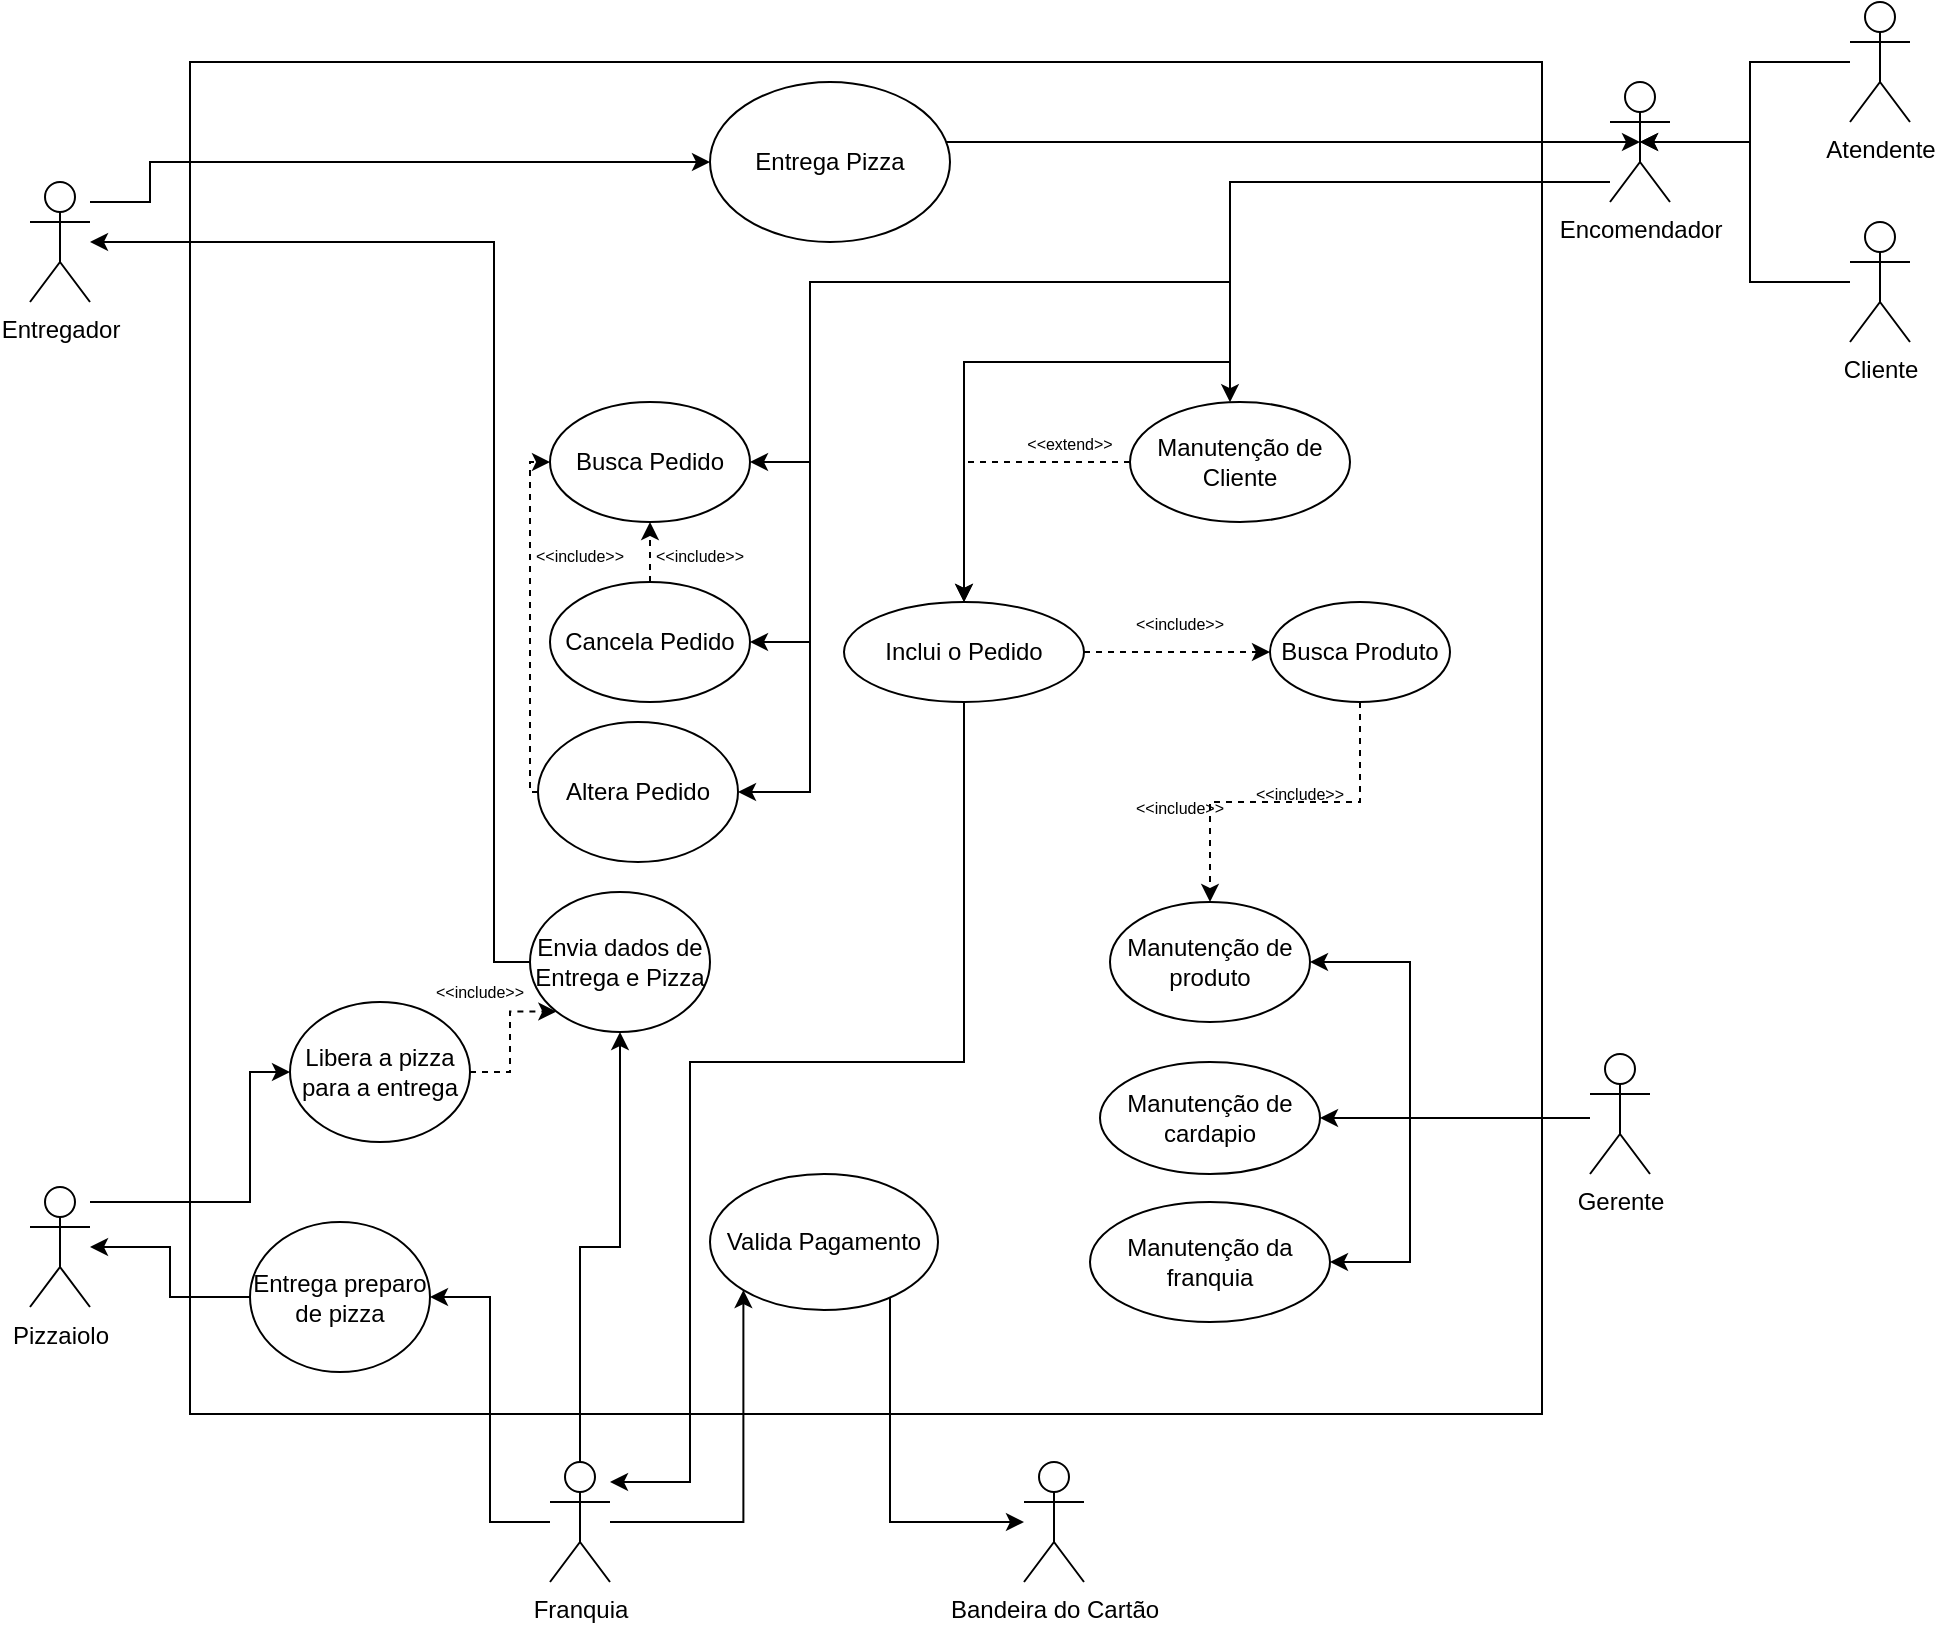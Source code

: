 <mxfile version="13.2.1" type="github"><diagram id="EOpBuk-sTPT0EWG9hBvZ" name="Page-1"><mxGraphModel dx="1114" dy="1006" grid="1" gridSize="10" guides="1" tooltips="1" connect="1" arrows="1" fold="1" page="1" pageScale="1" pageWidth="827" pageHeight="1169" math="0" shadow="0"><root><mxCell id="0"/><mxCell id="1" parent="0"/><mxCell id="HynmXbzRXjjz-D_6zb8a-1" value="" style="whiteSpace=wrap;html=1;aspect=fixed;" vertex="1" parent="1"><mxGeometry x="140" y="80" width="676" height="676" as="geometry"/></mxCell><mxCell id="HynmXbzRXjjz-D_6zb8a-16" style="edgeStyle=orthogonalEdgeStyle;rounded=0;orthogonalLoop=1;jettySize=auto;html=1;entryX=0.5;entryY=0;entryDx=0;entryDy=0;" edge="1" parent="1" source="HynmXbzRXjjz-D_6zb8a-6" target="HynmXbzRXjjz-D_6zb8a-15"><mxGeometry relative="1" as="geometry"><Array as="points"><mxPoint x="660" y="140"/><mxPoint x="660" y="230"/><mxPoint x="527" y="230"/></Array></mxGeometry></mxCell><mxCell id="HynmXbzRXjjz-D_6zb8a-43" style="edgeStyle=orthogonalEdgeStyle;rounded=0;orthogonalLoop=1;jettySize=auto;html=1;" edge="1" parent="1" source="HynmXbzRXjjz-D_6zb8a-6" target="HynmXbzRXjjz-D_6zb8a-42"><mxGeometry relative="1" as="geometry"><Array as="points"><mxPoint x="660" y="140"/><mxPoint x="660" y="190"/><mxPoint x="450" y="190"/><mxPoint x="450" y="280"/></Array></mxGeometry></mxCell><mxCell id="HynmXbzRXjjz-D_6zb8a-45" style="edgeStyle=orthogonalEdgeStyle;rounded=0;orthogonalLoop=1;jettySize=auto;html=1;" edge="1" parent="1" source="HynmXbzRXjjz-D_6zb8a-6" target="HynmXbzRXjjz-D_6zb8a-44"><mxGeometry relative="1" as="geometry"><Array as="points"><mxPoint x="660" y="140"/><mxPoint x="660" y="190"/><mxPoint x="450" y="190"/><mxPoint x="450" y="370"/></Array></mxGeometry></mxCell><mxCell id="HynmXbzRXjjz-D_6zb8a-54" style="edgeStyle=orthogonalEdgeStyle;rounded=0;orthogonalLoop=1;jettySize=auto;html=1;" edge="1" parent="1" source="HynmXbzRXjjz-D_6zb8a-6" target="HynmXbzRXjjz-D_6zb8a-38"><mxGeometry relative="1" as="geometry"><Array as="points"><mxPoint x="660" y="140"/></Array></mxGeometry></mxCell><mxCell id="HynmXbzRXjjz-D_6zb8a-61" style="edgeStyle=orthogonalEdgeStyle;rounded=0;orthogonalLoop=1;jettySize=auto;html=1;entryX=1;entryY=0.5;entryDx=0;entryDy=0;" edge="1" parent="1" source="HynmXbzRXjjz-D_6zb8a-6" target="HynmXbzRXjjz-D_6zb8a-48"><mxGeometry relative="1" as="geometry"><Array as="points"><mxPoint x="660" y="140"/><mxPoint x="660" y="190"/><mxPoint x="450" y="190"/><mxPoint x="450" y="445"/></Array></mxGeometry></mxCell><mxCell id="HynmXbzRXjjz-D_6zb8a-6" value="Encomendador" style="shape=umlActor;verticalLabelPosition=bottom;labelBackgroundColor=#ffffff;verticalAlign=top;html=1;outlineConnect=0;" vertex="1" parent="1"><mxGeometry x="850" y="90" width="30" height="60" as="geometry"/></mxCell><mxCell id="HynmXbzRXjjz-D_6zb8a-75" style="edgeStyle=orthogonalEdgeStyle;rounded=0;orthogonalLoop=1;jettySize=auto;html=1;entryX=0;entryY=1;entryDx=0;entryDy=0;" edge="1" parent="1" source="HynmXbzRXjjz-D_6zb8a-7" target="HynmXbzRXjjz-D_6zb8a-70"><mxGeometry relative="1" as="geometry"/></mxCell><mxCell id="HynmXbzRXjjz-D_6zb8a-81" style="edgeStyle=orthogonalEdgeStyle;rounded=0;orthogonalLoop=1;jettySize=auto;html=1;" edge="1" parent="1" source="HynmXbzRXjjz-D_6zb8a-7" target="HynmXbzRXjjz-D_6zb8a-80"><mxGeometry relative="1" as="geometry"/></mxCell><mxCell id="HynmXbzRXjjz-D_6zb8a-84" style="edgeStyle=orthogonalEdgeStyle;rounded=0;orthogonalLoop=1;jettySize=auto;html=1;entryX=1;entryY=0.5;entryDx=0;entryDy=0;" edge="1" parent="1" source="HynmXbzRXjjz-D_6zb8a-7" target="HynmXbzRXjjz-D_6zb8a-83"><mxGeometry relative="1" as="geometry"/></mxCell><mxCell id="HynmXbzRXjjz-D_6zb8a-7" value="Franquia" style="shape=umlActor;verticalLabelPosition=bottom;labelBackgroundColor=#ffffff;verticalAlign=top;html=1;outlineConnect=0;" vertex="1" parent="1"><mxGeometry x="320" y="780" width="30" height="60" as="geometry"/></mxCell><mxCell id="HynmXbzRXjjz-D_6zb8a-21" style="edgeStyle=orthogonalEdgeStyle;rounded=0;orthogonalLoop=1;jettySize=auto;html=1;" edge="1" parent="1" source="HynmXbzRXjjz-D_6zb8a-8" target="HynmXbzRXjjz-D_6zb8a-20"><mxGeometry relative="1" as="geometry"><Array as="points"><mxPoint x="750" y="608"/><mxPoint x="750" y="680"/></Array></mxGeometry></mxCell><mxCell id="HynmXbzRXjjz-D_6zb8a-23" style="edgeStyle=orthogonalEdgeStyle;rounded=0;orthogonalLoop=1;jettySize=auto;html=1;entryX=1;entryY=0.5;entryDx=0;entryDy=0;" edge="1" parent="1" source="HynmXbzRXjjz-D_6zb8a-8" target="HynmXbzRXjjz-D_6zb8a-22"><mxGeometry relative="1" as="geometry"><Array as="points"><mxPoint x="770" y="608"/><mxPoint x="770" y="608"/></Array></mxGeometry></mxCell><mxCell id="HynmXbzRXjjz-D_6zb8a-26" style="edgeStyle=orthogonalEdgeStyle;rounded=0;orthogonalLoop=1;jettySize=auto;html=1;entryX=1;entryY=0.5;entryDx=0;entryDy=0;" edge="1" parent="1" source="HynmXbzRXjjz-D_6zb8a-8" target="HynmXbzRXjjz-D_6zb8a-24"><mxGeometry relative="1" as="geometry"><Array as="points"><mxPoint x="750" y="608"/><mxPoint x="750" y="530"/></Array></mxGeometry></mxCell><mxCell id="HynmXbzRXjjz-D_6zb8a-8" value="Gerente" style="shape=umlActor;verticalLabelPosition=bottom;labelBackgroundColor=#ffffff;verticalAlign=top;html=1;outlineConnect=0;" vertex="1" parent="1"><mxGeometry x="840" y="576" width="30" height="60" as="geometry"/></mxCell><mxCell id="HynmXbzRXjjz-D_6zb8a-53" style="edgeStyle=orthogonalEdgeStyle;rounded=0;orthogonalLoop=1;jettySize=auto;html=1;" edge="1" parent="1" source="HynmXbzRXjjz-D_6zb8a-15" target="HynmXbzRXjjz-D_6zb8a-7"><mxGeometry relative="1" as="geometry"><Array as="points"><mxPoint x="527" y="580"/><mxPoint x="390" y="580"/><mxPoint x="390" y="790"/></Array></mxGeometry></mxCell><mxCell id="HynmXbzRXjjz-D_6zb8a-60" style="edgeStyle=orthogonalEdgeStyle;rounded=0;orthogonalLoop=1;jettySize=auto;html=1;dashed=1;" edge="1" parent="1" source="HynmXbzRXjjz-D_6zb8a-15" target="HynmXbzRXjjz-D_6zb8a-27"><mxGeometry relative="1" as="geometry"/></mxCell><mxCell id="HynmXbzRXjjz-D_6zb8a-15" value="Inclui o Pedido" style="ellipse;whiteSpace=wrap;html=1;" vertex="1" parent="1"><mxGeometry x="467" y="350" width="120" height="50" as="geometry"/></mxCell><mxCell id="HynmXbzRXjjz-D_6zb8a-20" value="Manutenção da franquia" style="ellipse;whiteSpace=wrap;html=1;" vertex="1" parent="1"><mxGeometry x="590" y="650" width="120" height="60" as="geometry"/></mxCell><mxCell id="HynmXbzRXjjz-D_6zb8a-22" value="Manutenção de cardapio" style="ellipse;whiteSpace=wrap;html=1;" vertex="1" parent="1"><mxGeometry x="595" y="580" width="110" height="56" as="geometry"/></mxCell><mxCell id="HynmXbzRXjjz-D_6zb8a-24" value="Manutenção de produto" style="ellipse;whiteSpace=wrap;html=1;" vertex="1" parent="1"><mxGeometry x="600" y="500" width="100" height="60" as="geometry"/></mxCell><mxCell id="HynmXbzRXjjz-D_6zb8a-34" style="edgeStyle=orthogonalEdgeStyle;rounded=0;orthogonalLoop=1;jettySize=auto;html=1;dashed=1;" edge="1" parent="1" source="HynmXbzRXjjz-D_6zb8a-27" target="HynmXbzRXjjz-D_6zb8a-24"><mxGeometry relative="1" as="geometry"><Array as="points"/></mxGeometry></mxCell><mxCell id="HynmXbzRXjjz-D_6zb8a-27" value="Busca Produto" style="ellipse;whiteSpace=wrap;html=1;" vertex="1" parent="1"><mxGeometry x="680" y="350" width="90" height="50" as="geometry"/></mxCell><mxCell id="HynmXbzRXjjz-D_6zb8a-30" value="&lt;font style=&quot;font-size: 8px&quot;&gt;&amp;lt;&amp;lt;include&amp;gt;&amp;gt;&lt;/font&gt;" style="text;html=1;strokeColor=none;fillColor=none;align=center;verticalAlign=middle;whiteSpace=wrap;rounded=0;" vertex="1" parent="1"><mxGeometry x="620" y="354" width="30" height="12" as="geometry"/></mxCell><mxCell id="HynmXbzRXjjz-D_6zb8a-58" value="&lt;font style=&quot;font-size: 8px&quot;&gt;&amp;lt;&amp;lt;include&amp;gt;&amp;gt;&lt;/font&gt;" style="text;html=1;strokeColor=none;fillColor=none;align=center;verticalAlign=middle;whiteSpace=wrap;rounded=0;" vertex="1" parent="1"><mxGeometry x="620" y="446" width="30" height="12" as="geometry"/></mxCell><mxCell id="HynmXbzRXjjz-D_6zb8a-35" value="&lt;font style=&quot;font-size: 8px&quot;&gt;&amp;lt;&amp;lt;include&amp;gt;&amp;gt;&lt;/font&gt;" style="text;html=1;strokeColor=none;fillColor=none;align=center;verticalAlign=middle;whiteSpace=wrap;rounded=0;" vertex="1" parent="1"><mxGeometry x="680" y="439" width="30" height="12" as="geometry"/></mxCell><mxCell id="HynmXbzRXjjz-D_6zb8a-41" style="edgeStyle=orthogonalEdgeStyle;rounded=0;orthogonalLoop=1;jettySize=auto;html=1;dashed=1;" edge="1" parent="1" source="HynmXbzRXjjz-D_6zb8a-38" target="HynmXbzRXjjz-D_6zb8a-15"><mxGeometry relative="1" as="geometry"/></mxCell><mxCell id="HynmXbzRXjjz-D_6zb8a-38" value="Manutenção de Cliente" style="ellipse;whiteSpace=wrap;html=1;" vertex="1" parent="1"><mxGeometry x="610" y="250" width="110" height="60" as="geometry"/></mxCell><mxCell id="HynmXbzRXjjz-D_6zb8a-40" value="&lt;span style=&quot;font-size: 8px&quot;&gt;&amp;lt;&amp;lt;extend&amp;gt;&amp;gt;&lt;br&gt;&lt;/span&gt;" style="text;html=1;strokeColor=none;fillColor=none;align=center;verticalAlign=middle;whiteSpace=wrap;rounded=0;" vertex="1" parent="1"><mxGeometry x="565" y="264" width="30" height="12" as="geometry"/></mxCell><mxCell id="HynmXbzRXjjz-D_6zb8a-42" value="Busca Pedido" style="ellipse;whiteSpace=wrap;html=1;" vertex="1" parent="1"><mxGeometry x="320" y="250" width="100" height="60" as="geometry"/></mxCell><mxCell id="HynmXbzRXjjz-D_6zb8a-46" style="edgeStyle=orthogonalEdgeStyle;rounded=0;orthogonalLoop=1;jettySize=auto;html=1;exitX=0.5;exitY=0;exitDx=0;exitDy=0;dashed=1;entryX=0.5;entryY=1;entryDx=0;entryDy=0;" edge="1" parent="1" source="HynmXbzRXjjz-D_6zb8a-44" target="HynmXbzRXjjz-D_6zb8a-42"><mxGeometry relative="1" as="geometry"><mxPoint x="370" y="320" as="targetPoint"/><Array as="points"><mxPoint x="370" y="330"/><mxPoint x="370" y="330"/></Array></mxGeometry></mxCell><mxCell id="HynmXbzRXjjz-D_6zb8a-44" value="Cancela Pedido" style="ellipse;whiteSpace=wrap;html=1;" vertex="1" parent="1"><mxGeometry x="320" y="340" width="100" height="60" as="geometry"/></mxCell><mxCell id="HynmXbzRXjjz-D_6zb8a-47" value="&lt;font style=&quot;font-size: 8px&quot;&gt;&amp;lt;&amp;lt;include&amp;gt;&amp;gt;&lt;/font&gt;" style="text;html=1;strokeColor=none;fillColor=none;align=center;verticalAlign=middle;whiteSpace=wrap;rounded=0;" vertex="1" parent="1"><mxGeometry x="380" y="320" width="30" height="12" as="geometry"/></mxCell><mxCell id="HynmXbzRXjjz-D_6zb8a-50" style="edgeStyle=orthogonalEdgeStyle;rounded=0;orthogonalLoop=1;jettySize=auto;html=1;dashed=1;" edge="1" parent="1" source="HynmXbzRXjjz-D_6zb8a-48" target="HynmXbzRXjjz-D_6zb8a-42"><mxGeometry relative="1" as="geometry"><Array as="points"><mxPoint x="310" y="445"/><mxPoint x="310" y="280"/></Array></mxGeometry></mxCell><mxCell id="HynmXbzRXjjz-D_6zb8a-48" value="Altera Pedido" style="ellipse;whiteSpace=wrap;html=1;" vertex="1" parent="1"><mxGeometry x="314" y="410" width="100" height="70" as="geometry"/></mxCell><mxCell id="HynmXbzRXjjz-D_6zb8a-51" value="&lt;font style=&quot;font-size: 8px&quot;&gt;&amp;lt;&amp;lt;include&amp;gt;&amp;gt;&lt;/font&gt;" style="text;html=1;strokeColor=none;fillColor=none;align=center;verticalAlign=middle;whiteSpace=wrap;rounded=0;" vertex="1" parent="1"><mxGeometry x="320" y="320" width="30" height="12" as="geometry"/></mxCell><mxCell id="HynmXbzRXjjz-D_6zb8a-67" style="edgeStyle=orthogonalEdgeStyle;rounded=0;orthogonalLoop=1;jettySize=auto;html=1;entryX=0.5;entryY=0.5;entryDx=0;entryDy=0;entryPerimeter=0;" edge="1" parent="1" source="HynmXbzRXjjz-D_6zb8a-64" target="HynmXbzRXjjz-D_6zb8a-6"><mxGeometry relative="1" as="geometry"><Array as="points"><mxPoint x="920" y="80"/><mxPoint x="920" y="120"/></Array></mxGeometry></mxCell><mxCell id="HynmXbzRXjjz-D_6zb8a-64" value="Atendente" style="shape=umlActor;verticalLabelPosition=bottom;labelBackgroundColor=#ffffff;verticalAlign=top;html=1;outlineConnect=0;" vertex="1" parent="1"><mxGeometry x="970" y="50" width="30" height="60" as="geometry"/></mxCell><mxCell id="HynmXbzRXjjz-D_6zb8a-66" style="edgeStyle=orthogonalEdgeStyle;rounded=0;orthogonalLoop=1;jettySize=auto;html=1;entryX=0.5;entryY=0.5;entryDx=0;entryDy=0;entryPerimeter=0;" edge="1" parent="1" source="HynmXbzRXjjz-D_6zb8a-65" target="HynmXbzRXjjz-D_6zb8a-6"><mxGeometry relative="1" as="geometry"><Array as="points"><mxPoint x="920" y="190"/><mxPoint x="920" y="120"/></Array></mxGeometry></mxCell><mxCell id="HynmXbzRXjjz-D_6zb8a-65" value="Cliente" style="shape=umlActor;verticalLabelPosition=bottom;labelBackgroundColor=#ffffff;verticalAlign=top;html=1;outlineConnect=0;" vertex="1" parent="1"><mxGeometry x="970" y="160" width="30" height="60" as="geometry"/></mxCell><mxCell id="HynmXbzRXjjz-D_6zb8a-86" style="edgeStyle=orthogonalEdgeStyle;rounded=0;orthogonalLoop=1;jettySize=auto;html=1;entryX=0;entryY=0.5;entryDx=0;entryDy=0;" edge="1" parent="1" source="HynmXbzRXjjz-D_6zb8a-68" target="HynmXbzRXjjz-D_6zb8a-79"><mxGeometry relative="1" as="geometry"><Array as="points"><mxPoint x="170" y="650"/><mxPoint x="170" y="585"/></Array></mxGeometry></mxCell><mxCell id="HynmXbzRXjjz-D_6zb8a-68" value="Pizzaiolo" style="shape=umlActor;verticalLabelPosition=bottom;labelBackgroundColor=#ffffff;verticalAlign=top;html=1;outlineConnect=0;" vertex="1" parent="1"><mxGeometry x="60" y="642.5" width="30" height="60" as="geometry"/></mxCell><mxCell id="HynmXbzRXjjz-D_6zb8a-87" style="edgeStyle=orthogonalEdgeStyle;rounded=0;orthogonalLoop=1;jettySize=auto;html=1;" edge="1" parent="1" source="HynmXbzRXjjz-D_6zb8a-69" target="HynmXbzRXjjz-D_6zb8a-77"><mxGeometry relative="1" as="geometry"><Array as="points"><mxPoint x="120" y="150"/><mxPoint x="120" y="130"/></Array></mxGeometry></mxCell><mxCell id="HynmXbzRXjjz-D_6zb8a-69" value="Entregador" style="shape=umlActor;verticalLabelPosition=bottom;labelBackgroundColor=#ffffff;verticalAlign=top;html=1;outlineConnect=0;" vertex="1" parent="1"><mxGeometry x="60" y="140" width="30" height="60" as="geometry"/></mxCell><mxCell id="HynmXbzRXjjz-D_6zb8a-76" style="edgeStyle=orthogonalEdgeStyle;rounded=0;orthogonalLoop=1;jettySize=auto;html=1;" edge="1" parent="1" source="HynmXbzRXjjz-D_6zb8a-70" target="HynmXbzRXjjz-D_6zb8a-73"><mxGeometry relative="1" as="geometry"><Array as="points"><mxPoint x="490" y="810"/></Array></mxGeometry></mxCell><mxCell id="HynmXbzRXjjz-D_6zb8a-70" value="Valida Pagamento" style="ellipse;whiteSpace=wrap;html=1;" vertex="1" parent="1"><mxGeometry x="400" y="636" width="114" height="68" as="geometry"/></mxCell><mxCell id="HynmXbzRXjjz-D_6zb8a-73" value="Bandeira do Cartão" style="shape=umlActor;verticalLabelPosition=bottom;labelBackgroundColor=#ffffff;verticalAlign=top;html=1;outlineConnect=0;" vertex="1" parent="1"><mxGeometry x="557" y="780" width="30" height="60" as="geometry"/></mxCell><mxCell id="HynmXbzRXjjz-D_6zb8a-78" style="edgeStyle=orthogonalEdgeStyle;rounded=0;orthogonalLoop=1;jettySize=auto;html=1;entryX=0.5;entryY=0.5;entryDx=0;entryDy=0;entryPerimeter=0;" edge="1" parent="1" source="HynmXbzRXjjz-D_6zb8a-77" target="HynmXbzRXjjz-D_6zb8a-6"><mxGeometry relative="1" as="geometry"><Array as="points"><mxPoint x="610" y="120"/><mxPoint x="610" y="120"/></Array></mxGeometry></mxCell><mxCell id="HynmXbzRXjjz-D_6zb8a-77" value="Entrega Pizza" style="ellipse;whiteSpace=wrap;html=1;" vertex="1" parent="1"><mxGeometry x="400" y="90" width="120" height="80" as="geometry"/></mxCell><mxCell id="HynmXbzRXjjz-D_6zb8a-89" style="edgeStyle=orthogonalEdgeStyle;rounded=0;orthogonalLoop=1;jettySize=auto;html=1;entryX=0;entryY=1;entryDx=0;entryDy=0;dashed=1;" edge="1" parent="1" source="HynmXbzRXjjz-D_6zb8a-79" target="HynmXbzRXjjz-D_6zb8a-80"><mxGeometry relative="1" as="geometry"/></mxCell><mxCell id="HynmXbzRXjjz-D_6zb8a-79" value="Libera a pizza para a entrega" style="ellipse;whiteSpace=wrap;html=1;" vertex="1" parent="1"><mxGeometry x="190" y="550" width="90" height="70" as="geometry"/></mxCell><mxCell id="HynmXbzRXjjz-D_6zb8a-82" style="edgeStyle=orthogonalEdgeStyle;rounded=0;orthogonalLoop=1;jettySize=auto;html=1;" edge="1" parent="1" source="HynmXbzRXjjz-D_6zb8a-80" target="HynmXbzRXjjz-D_6zb8a-69"><mxGeometry relative="1" as="geometry"><Array as="points"><mxPoint x="292" y="170"/></Array></mxGeometry></mxCell><mxCell id="HynmXbzRXjjz-D_6zb8a-80" value="Envia dados de Entrega e Pizza" style="ellipse;whiteSpace=wrap;html=1;" vertex="1" parent="1"><mxGeometry x="310" y="495" width="90" height="70" as="geometry"/></mxCell><mxCell id="HynmXbzRXjjz-D_6zb8a-85" style="edgeStyle=orthogonalEdgeStyle;rounded=0;orthogonalLoop=1;jettySize=auto;html=1;" edge="1" parent="1" source="HynmXbzRXjjz-D_6zb8a-83" target="HynmXbzRXjjz-D_6zb8a-68"><mxGeometry relative="1" as="geometry"/></mxCell><mxCell id="HynmXbzRXjjz-D_6zb8a-83" value="Entrega preparo de pizza" style="ellipse;whiteSpace=wrap;html=1;" vertex="1" parent="1"><mxGeometry x="170" y="660" width="90" height="75" as="geometry"/></mxCell><mxCell id="HynmXbzRXjjz-D_6zb8a-90" value="&lt;font style=&quot;font-size: 8px&quot;&gt;&amp;lt;&amp;lt;include&amp;gt;&amp;gt;&lt;/font&gt;" style="text;html=1;strokeColor=none;fillColor=none;align=center;verticalAlign=middle;whiteSpace=wrap;rounded=0;" vertex="1" parent="1"><mxGeometry x="270" y="538" width="30" height="12" as="geometry"/></mxCell></root></mxGraphModel></diagram></mxfile>